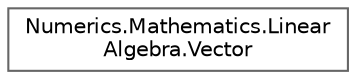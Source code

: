 digraph "Graphical Class Hierarchy"
{
 // LATEX_PDF_SIZE
  bgcolor="transparent";
  edge [fontname=Helvetica,fontsize=10,labelfontname=Helvetica,labelfontsize=10];
  node [fontname=Helvetica,fontsize=10,shape=box,height=0.2,width=0.4];
  rankdir="LR";
  Node0 [id="Node000000",label="Numerics.Mathematics.Linear\lAlgebra.Vector",height=0.2,width=0.4,color="grey40", fillcolor="white", style="filled",URL="$class_numerics_1_1_mathematics_1_1_linear_algebra_1_1_vector.html",tooltip="A simple vector class."];
}
